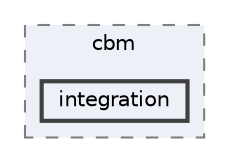 digraph "repository/cbm/src/main/java/com/sterlite/cal/cbm/integration"
{
 // LATEX_PDF_SIZE
  bgcolor="transparent";
  edge [fontname=Helvetica,fontsize=10,labelfontname=Helvetica,labelfontsize=10];
  node [fontname=Helvetica,fontsize=10,shape=box,height=0.2,width=0.4];
  compound=true
  subgraph clusterdir_24a66cfe2b63f447342d1eafaa32c778 {
    graph [ bgcolor="#edf0f7", pencolor="grey50", label="cbm", fontname=Helvetica,fontsize=10 style="filled,dashed", URL="dir_24a66cfe2b63f447342d1eafaa32c778.html",tooltip=""]
  dir_e89a77f3ac77e3f578bde3354d352663 [label="integration", fillcolor="#edf0f7", color="grey25", style="filled,bold", URL="dir_e89a77f3ac77e3f578bde3354d352663.html",tooltip=""];
  }
}
